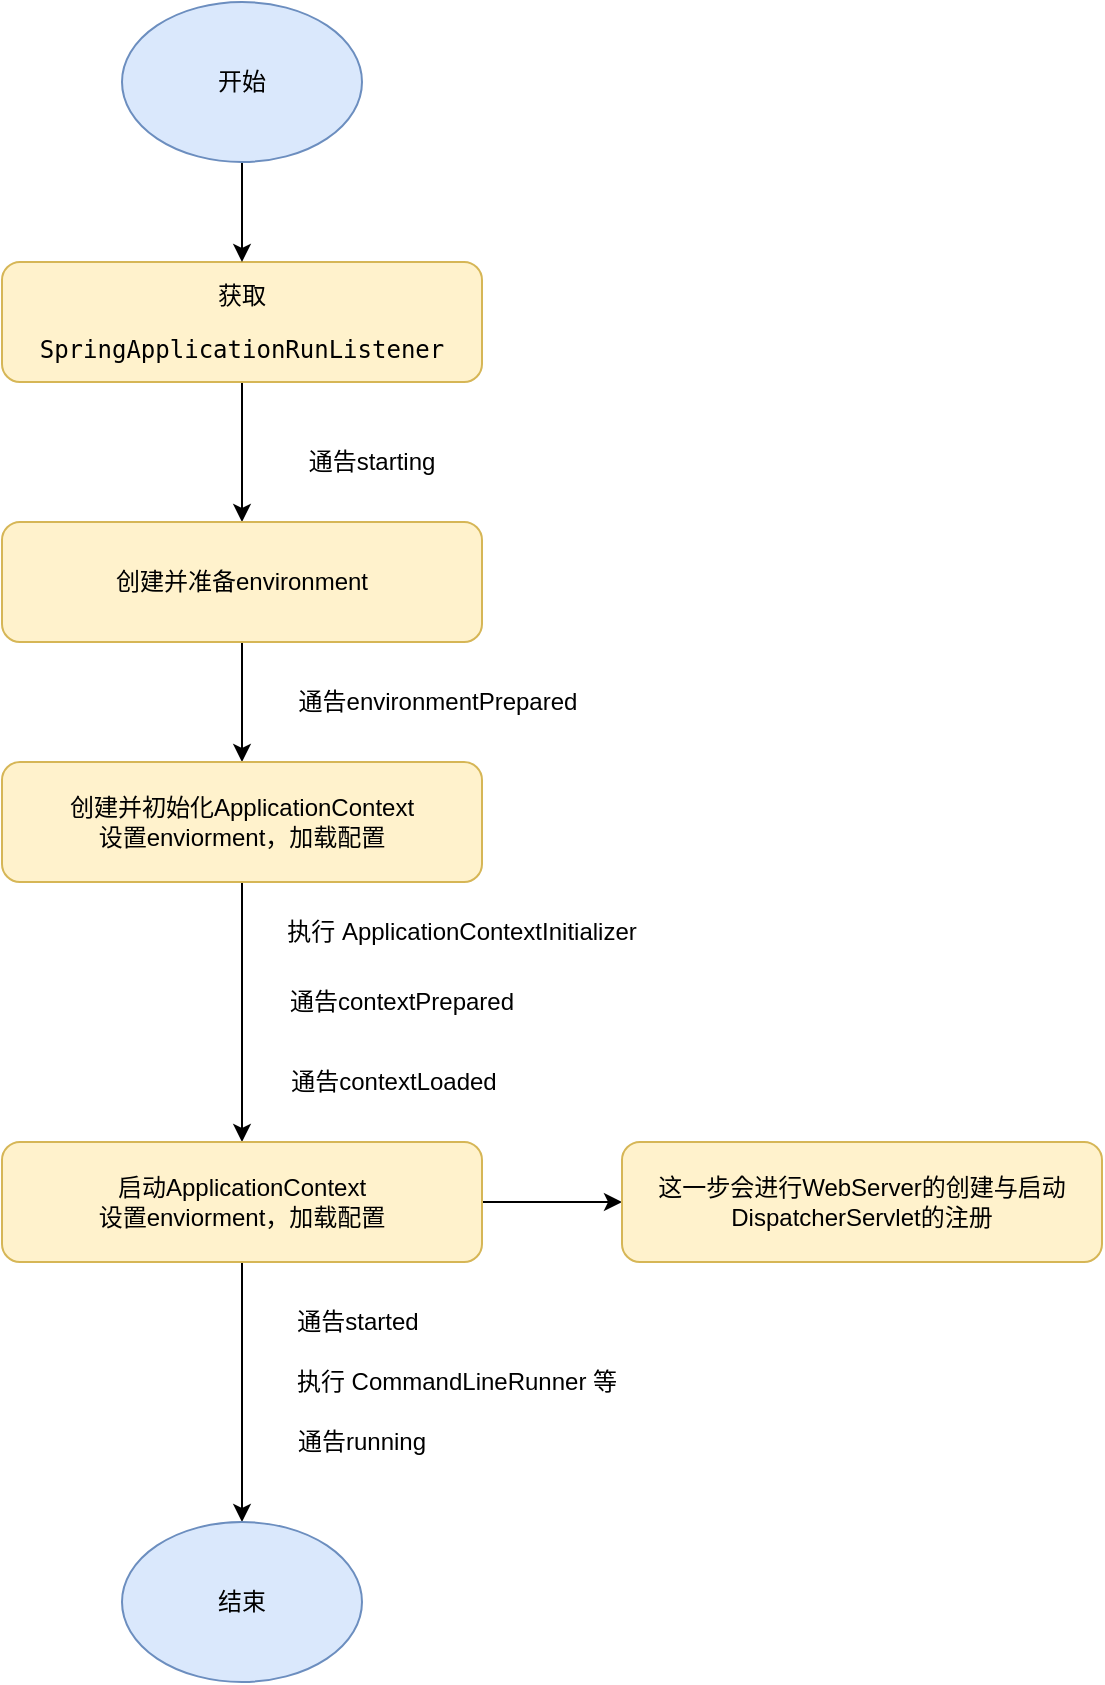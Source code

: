 <mxfile version="14.5.3" type="github">
  <diagram id="dF4nIMSrz6fsL5tvNQ5N" name="Page-1">
    <mxGraphModel dx="946" dy="536" grid="1" gridSize="10" guides="1" tooltips="1" connect="1" arrows="1" fold="1" page="1" pageScale="1" pageWidth="827" pageHeight="1169" math="0" shadow="0">
      <root>
        <mxCell id="0" />
        <mxCell id="1" parent="0" />
        <mxCell id="ar3tUtyCCRg72qm5xclU-3" style="edgeStyle=orthogonalEdgeStyle;rounded=0;orthogonalLoop=1;jettySize=auto;html=1;entryX=0.5;entryY=0;entryDx=0;entryDy=0;" edge="1" parent="1" source="ar3tUtyCCRg72qm5xclU-1" target="ar3tUtyCCRg72qm5xclU-2">
          <mxGeometry relative="1" as="geometry" />
        </mxCell>
        <mxCell id="ar3tUtyCCRg72qm5xclU-1" value="&lt;pre&gt;获取&lt;/pre&gt;&lt;pre&gt;SpringApplicationRunListener&lt;/pre&gt;" style="rounded=1;whiteSpace=wrap;html=1;fillColor=#fff2cc;strokeColor=#d6b656;" vertex="1" parent="1">
          <mxGeometry x="200" y="220" width="240" height="60" as="geometry" />
        </mxCell>
        <mxCell id="ar3tUtyCCRg72qm5xclU-7" style="edgeStyle=orthogonalEdgeStyle;rounded=0;orthogonalLoop=1;jettySize=auto;html=1;entryX=0.5;entryY=0;entryDx=0;entryDy=0;" edge="1" parent="1" source="ar3tUtyCCRg72qm5xclU-2" target="ar3tUtyCCRg72qm5xclU-5">
          <mxGeometry relative="1" as="geometry" />
        </mxCell>
        <mxCell id="ar3tUtyCCRg72qm5xclU-2" value="创建并准备environment" style="rounded=1;whiteSpace=wrap;html=1;fillColor=#fff2cc;strokeColor=#d6b656;" vertex="1" parent="1">
          <mxGeometry x="200" y="350" width="240" height="60" as="geometry" />
        </mxCell>
        <mxCell id="ar3tUtyCCRg72qm5xclU-4" value="通告starting" style="text;html=1;strokeColor=none;fillColor=none;align=center;verticalAlign=middle;whiteSpace=wrap;rounded=0;" vertex="1" parent="1">
          <mxGeometry x="340" y="310" width="90" height="20" as="geometry" />
        </mxCell>
        <mxCell id="ar3tUtyCCRg72qm5xclU-8" style="edgeStyle=orthogonalEdgeStyle;rounded=0;orthogonalLoop=1;jettySize=auto;html=1;entryX=0.5;entryY=0;entryDx=0;entryDy=0;" edge="1" parent="1" source="ar3tUtyCCRg72qm5xclU-5" target="ar3tUtyCCRg72qm5xclU-12">
          <mxGeometry relative="1" as="geometry">
            <mxPoint x="320" y="630" as="targetPoint" />
          </mxGeometry>
        </mxCell>
        <mxCell id="ar3tUtyCCRg72qm5xclU-5" value="创建并初始化ApplicationContext&lt;br&gt;设置enviorment，加载配置" style="rounded=1;whiteSpace=wrap;html=1;fillColor=#fff2cc;strokeColor=#d6b656;" vertex="1" parent="1">
          <mxGeometry x="200" y="470" width="240" height="60" as="geometry" />
        </mxCell>
        <mxCell id="ar3tUtyCCRg72qm5xclU-9" value="通告contextPrepared" style="text;html=1;strokeColor=none;fillColor=none;align=center;verticalAlign=middle;whiteSpace=wrap;rounded=0;" vertex="1" parent="1">
          <mxGeometry x="330" y="590" width="140" as="geometry" />
        </mxCell>
        <mxCell id="ar3tUtyCCRg72qm5xclU-10" value="通告contextLoaded" style="text;html=1;strokeColor=none;fillColor=none;align=center;verticalAlign=middle;whiteSpace=wrap;rounded=0;" vertex="1" parent="1">
          <mxGeometry x="326" y="620" width="140" height="20" as="geometry" />
        </mxCell>
        <mxCell id="ar3tUtyCCRg72qm5xclU-17" style="edgeStyle=orthogonalEdgeStyle;rounded=0;orthogonalLoop=1;jettySize=auto;html=1;entryX=0.5;entryY=0;entryDx=0;entryDy=0;" edge="1" parent="1" source="ar3tUtyCCRg72qm5xclU-12">
          <mxGeometry relative="1" as="geometry">
            <mxPoint x="320" y="850" as="targetPoint" />
          </mxGeometry>
        </mxCell>
        <mxCell id="ar3tUtyCCRg72qm5xclU-28" style="edgeStyle=orthogonalEdgeStyle;rounded=0;orthogonalLoop=1;jettySize=auto;html=1;exitX=1;exitY=0.5;exitDx=0;exitDy=0;entryX=0;entryY=0.5;entryDx=0;entryDy=0;" edge="1" parent="1" source="ar3tUtyCCRg72qm5xclU-12" target="ar3tUtyCCRg72qm5xclU-27">
          <mxGeometry relative="1" as="geometry" />
        </mxCell>
        <mxCell id="ar3tUtyCCRg72qm5xclU-12" value="启动ApplicationContext&lt;br&gt;设置enviorment，加载配置" style="rounded=1;whiteSpace=wrap;html=1;fillColor=#fff2cc;strokeColor=#d6b656;" vertex="1" parent="1">
          <mxGeometry x="200" y="660" width="240" height="60" as="geometry" />
        </mxCell>
        <mxCell id="ar3tUtyCCRg72qm5xclU-18" style="edgeStyle=orthogonalEdgeStyle;rounded=0;orthogonalLoop=1;jettySize=auto;html=1;entryX=0.5;entryY=0;entryDx=0;entryDy=0;" edge="1" parent="1" source="ar3tUtyCCRg72qm5xclU-14" target="ar3tUtyCCRg72qm5xclU-1">
          <mxGeometry relative="1" as="geometry" />
        </mxCell>
        <mxCell id="ar3tUtyCCRg72qm5xclU-14" value="开始" style="ellipse;whiteSpace=wrap;html=1;fillColor=#dae8fc;strokeColor=#6c8ebf;" vertex="1" parent="1">
          <mxGeometry x="260" y="90" width="120" height="80" as="geometry" />
        </mxCell>
        <mxCell id="ar3tUtyCCRg72qm5xclU-15" value="结束" style="ellipse;whiteSpace=wrap;html=1;fillColor=#dae8fc;strokeColor=#6c8ebf;" vertex="1" parent="1">
          <mxGeometry x="260" y="850" width="120" height="80" as="geometry" />
        </mxCell>
        <mxCell id="ar3tUtyCCRg72qm5xclU-19" value="通告started" style="text;html=1;strokeColor=none;fillColor=none;align=center;verticalAlign=middle;whiteSpace=wrap;rounded=0;" vertex="1" parent="1">
          <mxGeometry x="308" y="740" width="140" height="20" as="geometry" />
        </mxCell>
        <mxCell id="ar3tUtyCCRg72qm5xclU-20" value="执行&amp;nbsp;CommandLineRunner 等" style="text;html=1;strokeColor=none;fillColor=none;align=center;verticalAlign=middle;whiteSpace=wrap;rounded=0;" vertex="1" parent="1">
          <mxGeometry x="330" y="770" width="195" height="20" as="geometry" />
        </mxCell>
        <mxCell id="ar3tUtyCCRg72qm5xclU-22" value="通告running" style="text;html=1;strokeColor=none;fillColor=none;align=center;verticalAlign=middle;whiteSpace=wrap;rounded=0;" vertex="1" parent="1">
          <mxGeometry x="310" y="800" width="140" height="20" as="geometry" />
        </mxCell>
        <mxCell id="ar3tUtyCCRg72qm5xclU-25" value="通告environmentPrepared" style="text;html=1;strokeColor=none;fillColor=none;align=center;verticalAlign=middle;whiteSpace=wrap;rounded=0;" vertex="1" parent="1">
          <mxGeometry x="330" y="440" width="176" as="geometry" />
        </mxCell>
        <mxCell id="ar3tUtyCCRg72qm5xclU-26" value="执行&amp;nbsp;ApplicationContextInitializer" style="text;html=1;strokeColor=none;fillColor=none;align=center;verticalAlign=middle;whiteSpace=wrap;rounded=0;" vertex="1" parent="1">
          <mxGeometry x="330" y="550" width="200" height="10" as="geometry" />
        </mxCell>
        <mxCell id="ar3tUtyCCRg72qm5xclU-27" value="这一步会进行WebServer的创建与启动&lt;br&gt;DispatcherServlet的注册" style="rounded=1;whiteSpace=wrap;html=1;fillColor=#fff2cc;strokeColor=#d6b656;" vertex="1" parent="1">
          <mxGeometry x="510" y="660" width="240" height="60" as="geometry" />
        </mxCell>
      </root>
    </mxGraphModel>
  </diagram>
</mxfile>

